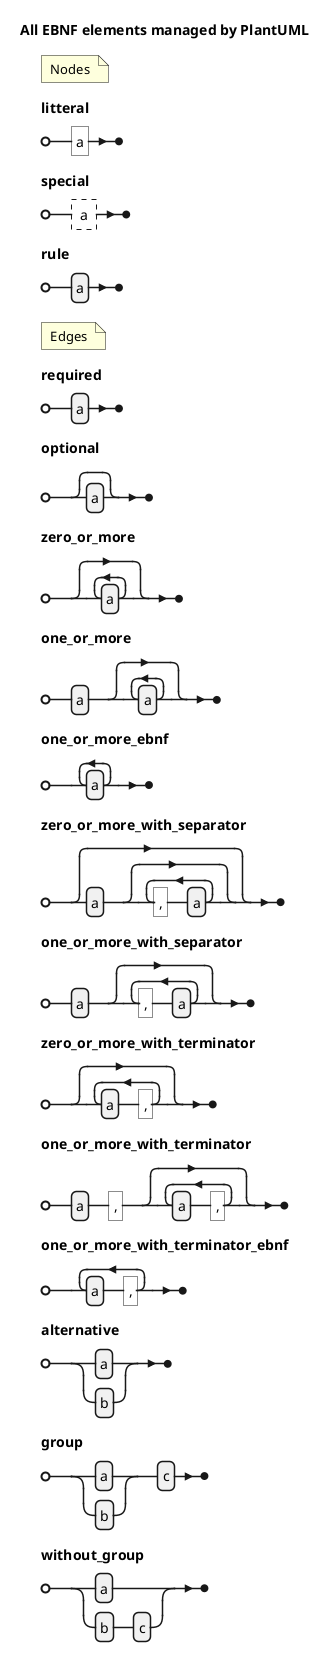 @startebnf
title All EBNF elements managed by PlantUML

(* Nodes *)
litteral = "a";
special = ? a ?;
rule = a;

(* Edges *)
required = a;
optional = [a];

zero_or_more = {a};
one_or_more = a, {a};
one_or_more_ebnf = {a}-;

zero_or_more_with_separator = [a, {',', a}];
one_or_more_with_separator = a, {',', a};
zero_or_more_with_terminator = {a, ','};
one_or_more_with_terminator = a, ',', {a, ','};
one_or_more_with_terminator_ebnf = {a, ','}-;

alternative = a | b;
group = (a | b) , c;
without_group = a | b , c;
@endebnf


